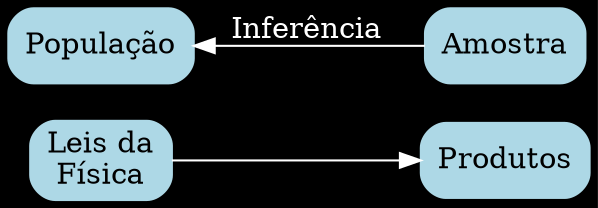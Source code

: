 digraph G {
  bgcolor=black;
  rankdir="LR"
  node [shape=box, style="filled, rounded", color=lightblue];
  edge [color=white];
  "Leis da\nFísica" -> "Produtos";
  "População" -> "Amostra" [dir=back, label="Inferência", fontcolor=white];
  }